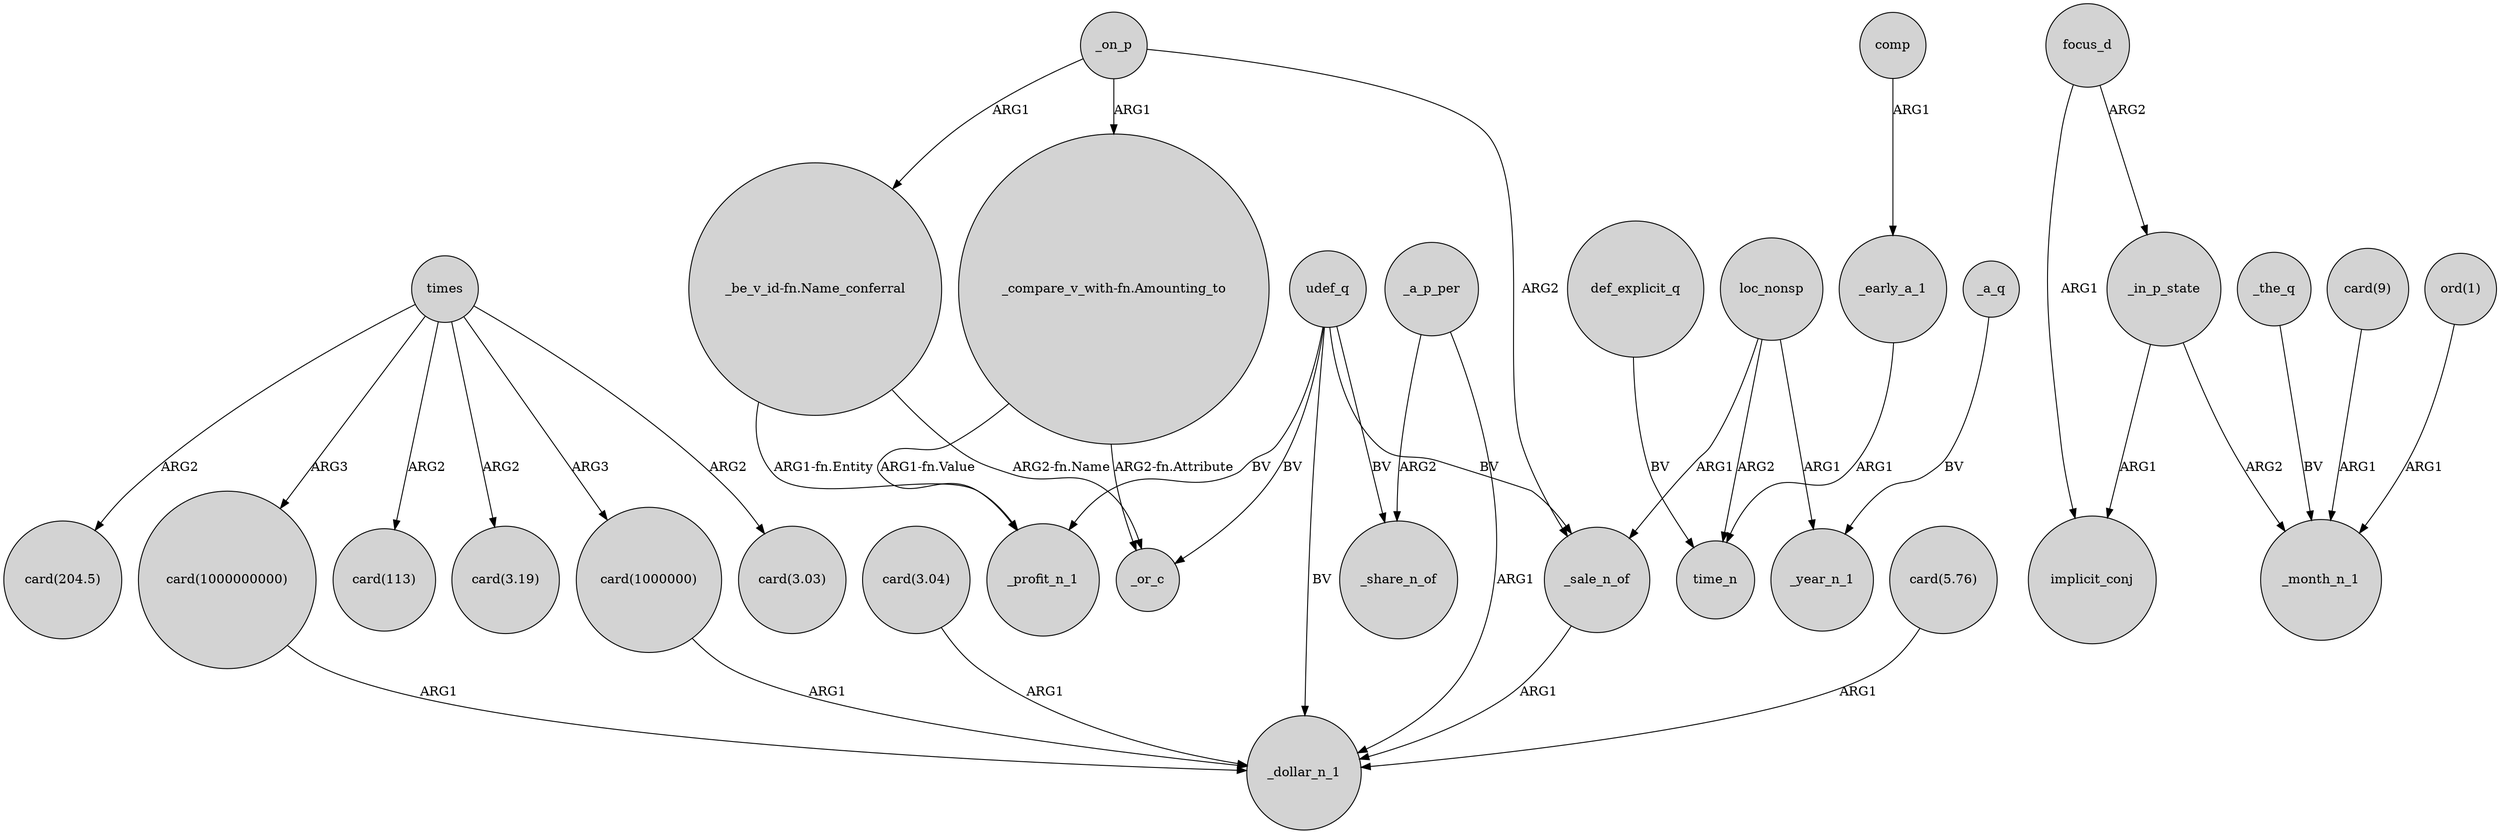 digraph {
	node [shape=circle style=filled]
	times -> "card(204.5)" [label=ARG2]
	_early_a_1 -> time_n [label=ARG1]
	"card(1000000000)" -> _dollar_n_1 [label=ARG1]
	times -> "card(113)" [label=ARG2]
	focus_d -> _in_p_state [label=ARG2]
	"card(3.04)" -> _dollar_n_1 [label=ARG1]
	_in_p_state -> implicit_conj [label=ARG1]
	_on_p -> _sale_n_of [label=ARG2]
	"ord(1)" -> _month_n_1 [label=ARG1]
	times -> "card(3.19)" [label=ARG2]
	_the_q -> _month_n_1 [label=BV]
	"_be_v_id-fn.Name_conferral" -> _or_c [label="ARG2-fn.Name"]
	loc_nonsp -> _year_n_1 [label=ARG1]
	"_compare_v_with-fn.Amounting_to" -> _or_c [label="ARG2-fn.Attribute"]
	times -> "card(1000000)" [label=ARG3]
	udef_q -> _profit_n_1 [label=BV]
	comp -> _early_a_1 [label=ARG1]
	udef_q -> _sale_n_of [label=BV]
	_a_q -> _year_n_1 [label=BV]
	times -> "card(1000000000)" [label=ARG3]
	_on_p -> "_compare_v_with-fn.Amounting_to" [label=ARG1]
	udef_q -> _or_c [label=BV]
	loc_nonsp -> _sale_n_of [label=ARG1]
	_a_p_per -> _share_n_of [label=ARG2]
	udef_q -> _share_n_of [label=BV]
	"_be_v_id-fn.Name_conferral" -> _profit_n_1 [label="ARG1-fn.Entity"]
	udef_q -> _dollar_n_1 [label=BV]
	"card(5.76)" -> _dollar_n_1 [label=ARG1]
	"card(1000000)" -> _dollar_n_1 [label=ARG1]
	focus_d -> implicit_conj [label=ARG1]
	_a_p_per -> _dollar_n_1 [label=ARG1]
	_on_p -> "_be_v_id-fn.Name_conferral" [label=ARG1]
	_in_p_state -> _month_n_1 [label=ARG2]
	"_compare_v_with-fn.Amounting_to" -> _profit_n_1 [label="ARG1-fn.Value"]
	def_explicit_q -> time_n [label=BV]
	loc_nonsp -> time_n [label=ARG2]
	"card(9)" -> _month_n_1 [label=ARG1]
	_sale_n_of -> _dollar_n_1 [label=ARG1]
	times -> "card(3.03)" [label=ARG2]
}
